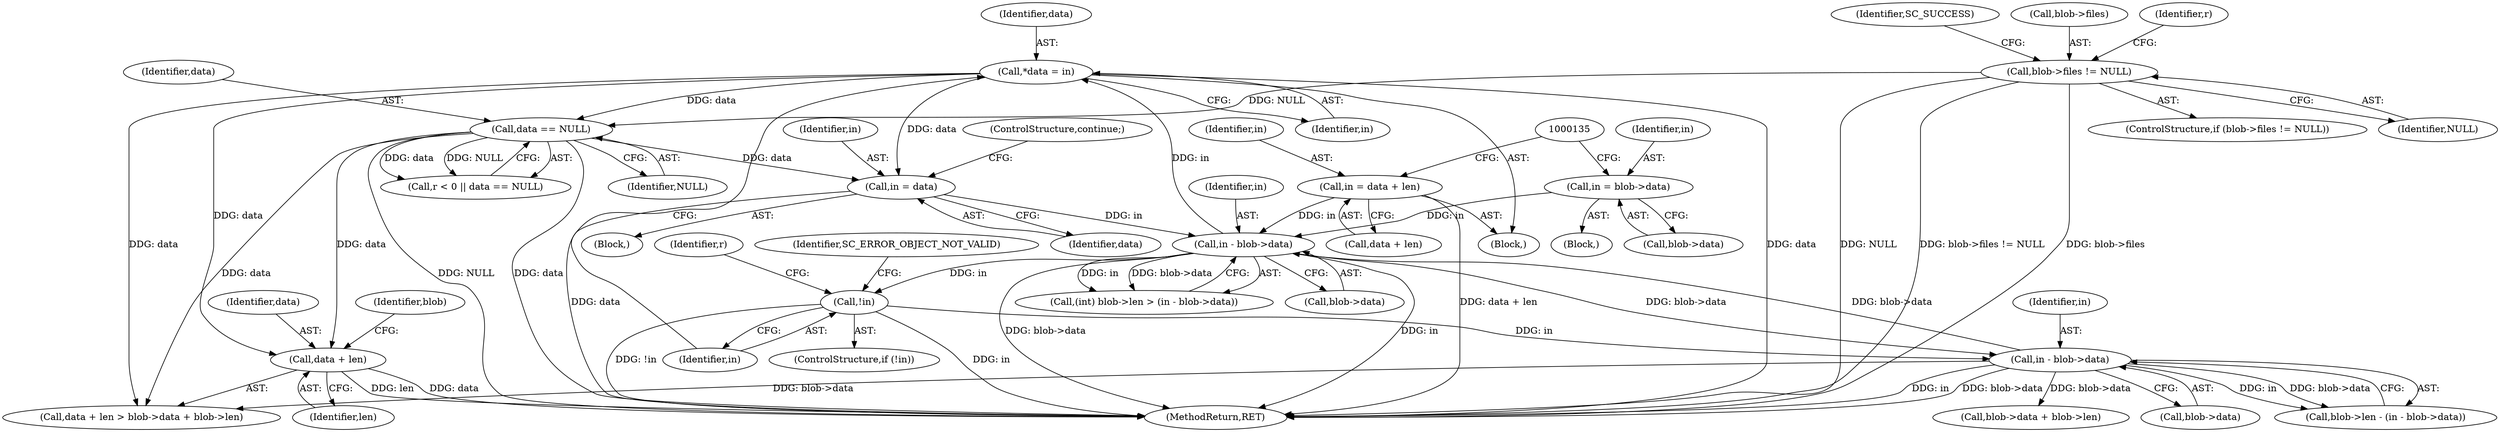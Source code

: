 digraph "0_OpenSC_8fe377e93b4b56060e5bbfb6f3142ceaeca744fa_13@pointer" {
"1000197" [label="(Call,data + len)"];
"1000150" [label="(Call,*data = in)"];
"1000139" [label="(Call,in - blob->data)"];
"1000239" [label="(Call,in = data + len)"];
"1000233" [label="(Call,in = data)"];
"1000183" [label="(Call,data == NULL)"];
"1000110" [label="(Call,blob->files != NULL)"];
"1000127" [label="(Call,in = blob->data)"];
"1000167" [label="(Call,in - blob->data)"];
"1000154" [label="(Call,!in)"];
"1000241" [label="(Call,data + len)"];
"1000140" [label="(Identifier,in)"];
"1000198" [label="(Identifier,data)"];
"1000127" [label="(Call,in = blob->data)"];
"1000167" [label="(Call,in - blob->data)"];
"1000154" [label="(Call,!in)"];
"1000141" [label="(Call,blob->data)"];
"1000199" [label="(Identifier,len)"];
"1000185" [label="(Identifier,NULL)"];
"1000236" [label="(ControlStructure,continue;)"];
"1000155" [label="(Identifier,in)"];
"1000109" [label="(ControlStructure,if (blob->files != NULL))"];
"1000239" [label="(Call,in = data + len)"];
"1000232" [label="(Block,)"];
"1000110" [label="(Call,blob->files != NULL)"];
"1000163" [label="(Call,blob->len - (in - blob->data))"];
"1000200" [label="(Call,blob->data + blob->len)"];
"1000246" [label="(MethodReturn,RET)"];
"1000179" [label="(Call,r < 0 || data == NULL)"];
"1000128" [label="(Identifier,in)"];
"1000197" [label="(Call,data + len)"];
"1000184" [label="(Identifier,data)"];
"1000144" [label="(Block,)"];
"1000159" [label="(Identifier,r)"];
"1000183" [label="(Call,data == NULL)"];
"1000152" [label="(Identifier,in)"];
"1000240" [label="(Identifier,in)"];
"1000114" [label="(Identifier,NULL)"];
"1000234" [label="(Identifier,in)"];
"1000111" [label="(Call,blob->files)"];
"1000157" [label="(Identifier,SC_ERROR_OBJECT_NOT_VALID)"];
"1000233" [label="(Call,in = data)"];
"1000129" [label="(Call,blob->data)"];
"1000106" [label="(Block,)"];
"1000169" [label="(Call,blob->data)"];
"1000139" [label="(Call,in - blob->data)"];
"1000120" [label="(Identifier,r)"];
"1000153" [label="(ControlStructure,if (!in))"];
"1000235" [label="(Identifier,data)"];
"1000196" [label="(Call,data + len > blob->data + blob->len)"];
"1000133" [label="(Call,(int) blob->len > (in - blob->data))"];
"1000116" [label="(Identifier,SC_SUCCESS)"];
"1000168" [label="(Identifier,in)"];
"1000202" [label="(Identifier,blob)"];
"1000151" [label="(Identifier,data)"];
"1000150" [label="(Call,*data = in)"];
"1000197" -> "1000196"  [label="AST: "];
"1000197" -> "1000199"  [label="CFG: "];
"1000198" -> "1000197"  [label="AST: "];
"1000199" -> "1000197"  [label="AST: "];
"1000202" -> "1000197"  [label="CFG: "];
"1000197" -> "1000246"  [label="DDG: len"];
"1000197" -> "1000246"  [label="DDG: data"];
"1000150" -> "1000197"  [label="DDG: data"];
"1000183" -> "1000197"  [label="DDG: data"];
"1000150" -> "1000144"  [label="AST: "];
"1000150" -> "1000152"  [label="CFG: "];
"1000151" -> "1000150"  [label="AST: "];
"1000152" -> "1000150"  [label="AST: "];
"1000155" -> "1000150"  [label="CFG: "];
"1000150" -> "1000246"  [label="DDG: data"];
"1000139" -> "1000150"  [label="DDG: in"];
"1000150" -> "1000183"  [label="DDG: data"];
"1000150" -> "1000196"  [label="DDG: data"];
"1000150" -> "1000233"  [label="DDG: data"];
"1000139" -> "1000133"  [label="AST: "];
"1000139" -> "1000141"  [label="CFG: "];
"1000140" -> "1000139"  [label="AST: "];
"1000141" -> "1000139"  [label="AST: "];
"1000133" -> "1000139"  [label="CFG: "];
"1000139" -> "1000246"  [label="DDG: blob->data"];
"1000139" -> "1000246"  [label="DDG: in"];
"1000139" -> "1000133"  [label="DDG: in"];
"1000139" -> "1000133"  [label="DDG: blob->data"];
"1000239" -> "1000139"  [label="DDG: in"];
"1000233" -> "1000139"  [label="DDG: in"];
"1000127" -> "1000139"  [label="DDG: in"];
"1000167" -> "1000139"  [label="DDG: blob->data"];
"1000139" -> "1000154"  [label="DDG: in"];
"1000139" -> "1000167"  [label="DDG: blob->data"];
"1000239" -> "1000144"  [label="AST: "];
"1000239" -> "1000241"  [label="CFG: "];
"1000240" -> "1000239"  [label="AST: "];
"1000241" -> "1000239"  [label="AST: "];
"1000135" -> "1000239"  [label="CFG: "];
"1000239" -> "1000246"  [label="DDG: data + len"];
"1000233" -> "1000232"  [label="AST: "];
"1000233" -> "1000235"  [label="CFG: "];
"1000234" -> "1000233"  [label="AST: "];
"1000235" -> "1000233"  [label="AST: "];
"1000236" -> "1000233"  [label="CFG: "];
"1000233" -> "1000246"  [label="DDG: data"];
"1000183" -> "1000233"  [label="DDG: data"];
"1000183" -> "1000179"  [label="AST: "];
"1000183" -> "1000185"  [label="CFG: "];
"1000184" -> "1000183"  [label="AST: "];
"1000185" -> "1000183"  [label="AST: "];
"1000179" -> "1000183"  [label="CFG: "];
"1000183" -> "1000246"  [label="DDG: NULL"];
"1000183" -> "1000246"  [label="DDG: data"];
"1000183" -> "1000179"  [label="DDG: data"];
"1000183" -> "1000179"  [label="DDG: NULL"];
"1000110" -> "1000183"  [label="DDG: NULL"];
"1000183" -> "1000196"  [label="DDG: data"];
"1000110" -> "1000109"  [label="AST: "];
"1000110" -> "1000114"  [label="CFG: "];
"1000111" -> "1000110"  [label="AST: "];
"1000114" -> "1000110"  [label="AST: "];
"1000116" -> "1000110"  [label="CFG: "];
"1000120" -> "1000110"  [label="CFG: "];
"1000110" -> "1000246"  [label="DDG: NULL"];
"1000110" -> "1000246"  [label="DDG: blob->files != NULL"];
"1000110" -> "1000246"  [label="DDG: blob->files"];
"1000127" -> "1000106"  [label="AST: "];
"1000127" -> "1000129"  [label="CFG: "];
"1000128" -> "1000127"  [label="AST: "];
"1000129" -> "1000127"  [label="AST: "];
"1000135" -> "1000127"  [label="CFG: "];
"1000167" -> "1000163"  [label="AST: "];
"1000167" -> "1000169"  [label="CFG: "];
"1000168" -> "1000167"  [label="AST: "];
"1000169" -> "1000167"  [label="AST: "];
"1000163" -> "1000167"  [label="CFG: "];
"1000167" -> "1000246"  [label="DDG: in"];
"1000167" -> "1000246"  [label="DDG: blob->data"];
"1000167" -> "1000163"  [label="DDG: in"];
"1000167" -> "1000163"  [label="DDG: blob->data"];
"1000154" -> "1000167"  [label="DDG: in"];
"1000167" -> "1000196"  [label="DDG: blob->data"];
"1000167" -> "1000200"  [label="DDG: blob->data"];
"1000154" -> "1000153"  [label="AST: "];
"1000154" -> "1000155"  [label="CFG: "];
"1000155" -> "1000154"  [label="AST: "];
"1000157" -> "1000154"  [label="CFG: "];
"1000159" -> "1000154"  [label="CFG: "];
"1000154" -> "1000246"  [label="DDG: !in"];
"1000154" -> "1000246"  [label="DDG: in"];
}
